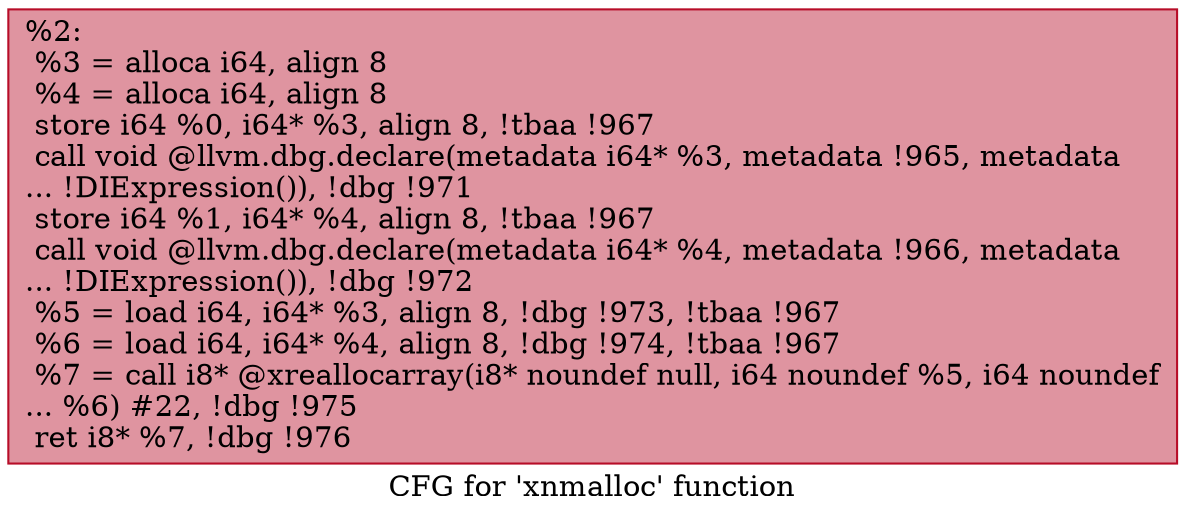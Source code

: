 digraph "CFG for 'xnmalloc' function" {
	label="CFG for 'xnmalloc' function";

	Node0x2210e90 [shape=record,color="#b70d28ff", style=filled, fillcolor="#b70d2870",label="{%2:\l  %3 = alloca i64, align 8\l  %4 = alloca i64, align 8\l  store i64 %0, i64* %3, align 8, !tbaa !967\l  call void @llvm.dbg.declare(metadata i64* %3, metadata !965, metadata\l... !DIExpression()), !dbg !971\l  store i64 %1, i64* %4, align 8, !tbaa !967\l  call void @llvm.dbg.declare(metadata i64* %4, metadata !966, metadata\l... !DIExpression()), !dbg !972\l  %5 = load i64, i64* %3, align 8, !dbg !973, !tbaa !967\l  %6 = load i64, i64* %4, align 8, !dbg !974, !tbaa !967\l  %7 = call i8* @xreallocarray(i8* noundef null, i64 noundef %5, i64 noundef\l... %6) #22, !dbg !975\l  ret i8* %7, !dbg !976\l}"];
}

